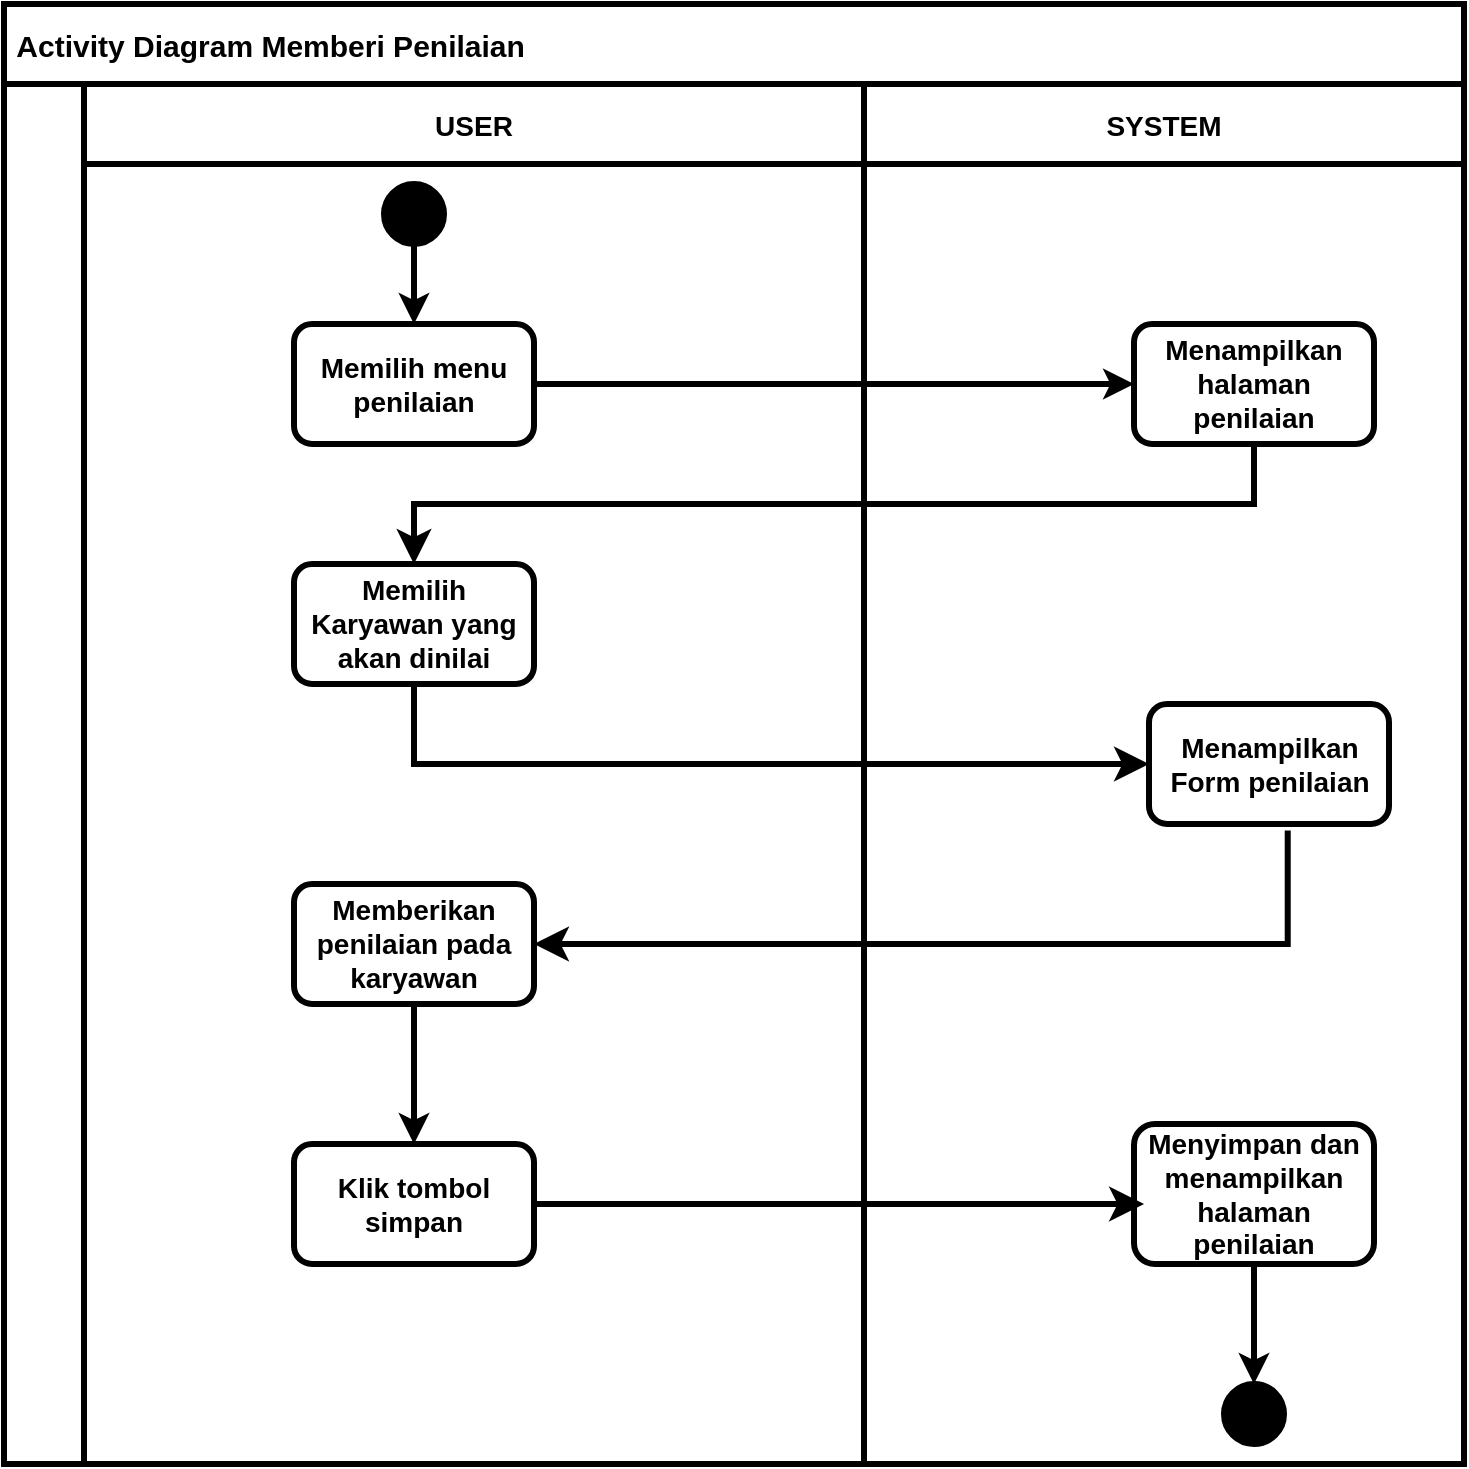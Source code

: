 <mxfile>
    <diagram id="itAG1Y05hm7rGV_oN2Ot" name="Page-1">
        <mxGraphModel dx="2101" dy="1981" grid="1" gridSize="10" guides="1" tooltips="1" connect="1" arrows="1" fold="1" page="1" pageScale="1" pageWidth="850" pageHeight="1100" math="0" shadow="0">
            <root>
                <mxCell id="0"/>
                <mxCell id="1" parent="0"/>
                <mxCell id="2" value=" Activity Diagram Memberi Penilaian" style="shape=table;childLayout=tableLayout;startSize=40;collapsible=0;recursiveResize=0;expand=0;align=left;fillColor=none;fontStyle=1;strokeWidth=3;fontSize=15;" parent="1" vertex="1">
                    <mxGeometry x="-840" y="-1080" width="730.0" height="730.0" as="geometry"/>
                </mxCell>
                <mxCell id="3" value="" style="shape=tableRow;horizontal=0;swimlaneHead=0;swimlaneBody=0;top=0;left=0;strokeColor=inherit;bottom=0;right=0;dropTarget=0;fontStyle=1;fillColor=none;points=[[0,0.5],[1,0.5]];portConstraint=eastwest;startSize=40;collapsible=0;recursiveResize=0;expand=0;strokeWidth=3;fontSize=14;" parent="2" vertex="1">
                    <mxGeometry y="40" width="730.0" height="690" as="geometry"/>
                </mxCell>
                <mxCell id="4" value="USER" style="swimlane;swimlaneHead=0;swimlaneBody=0;fontStyle=1;strokeColor=inherit;connectable=0;fillColor=none;startSize=40;collapsible=0;recursiveResize=0;expand=0;strokeWidth=3;fontSize=14;" parent="3" vertex="1">
                    <mxGeometry x="40" width="390" height="690" as="geometry">
                        <mxRectangle width="390" height="690" as="alternateBounds"/>
                    </mxGeometry>
                </mxCell>
                <mxCell id="6" value="&lt;span&gt;Memilih menu penilaian&lt;/span&gt;" style="rounded=1;whiteSpace=wrap;html=1;fillColor=none;strokeWidth=3;fontSize=14;fontStyle=1" parent="4" vertex="1">
                    <mxGeometry x="105" y="120" width="120" height="60" as="geometry"/>
                </mxCell>
                <mxCell id="7" value="" style="ellipse;whiteSpace=wrap;html=1;aspect=fixed;strokeColor=#000000;fillColor=#000000;strokeWidth=3;fontSize=14;fontStyle=1" parent="4" vertex="1">
                    <mxGeometry x="150" y="50" width="30" height="30" as="geometry"/>
                </mxCell>
                <mxCell id="9" value="&lt;span&gt;Memilih Karyawan yang akan dinilai&lt;/span&gt;" style="rounded=1;whiteSpace=wrap;html=1;fillColor=none;strokeWidth=3;fontSize=14;fontStyle=1" parent="4" vertex="1">
                    <mxGeometry x="105" y="240" width="120" height="60" as="geometry"/>
                </mxCell>
                <mxCell id="19" value="&lt;span&gt;Memberikan penilaian pada karyawan&lt;/span&gt;" style="rounded=1;whiteSpace=wrap;html=1;fillColor=none;strokeWidth=3;fontSize=14;fontStyle=1" parent="4" vertex="1">
                    <mxGeometry x="105" y="400" width="120" height="60" as="geometry"/>
                </mxCell>
                <mxCell id="20" value="&lt;span&gt;Klik tombol simpan&lt;/span&gt;" style="rounded=1;whiteSpace=wrap;html=1;fillColor=none;strokeWidth=3;fontSize=14;fontStyle=1" parent="4" vertex="1">
                    <mxGeometry x="105" y="530" width="120" height="60" as="geometry"/>
                </mxCell>
                <mxCell id="23" value="" style="endArrow=classic;html=1;entryX=0.5;entryY=0;entryDx=0;entryDy=0;exitX=0.5;exitY=1;exitDx=0;exitDy=0;strokeWidth=3;fontSize=14;fontStyle=1" parent="4" source="7" target="6" edge="1">
                    <mxGeometry width="50" height="50" relative="1" as="geometry">
                        <mxPoint x="360" y="260" as="sourcePoint"/>
                        <mxPoint x="410" y="210" as="targetPoint"/>
                    </mxGeometry>
                </mxCell>
                <mxCell id="28" value="" style="endArrow=classic;html=1;entryX=0.5;entryY=0;entryDx=0;entryDy=0;exitX=0.5;exitY=1;exitDx=0;exitDy=0;strokeWidth=3;fontSize=14;fontStyle=1" parent="4" source="19" target="20" edge="1">
                    <mxGeometry width="50" height="50" relative="1" as="geometry">
                        <mxPoint x="360" y="420" as="sourcePoint"/>
                        <mxPoint x="410" y="370" as="targetPoint"/>
                    </mxGeometry>
                </mxCell>
                <mxCell id="5" value="SYSTEM" style="swimlane;swimlaneHead=0;swimlaneBody=0;fontStyle=1;strokeColor=inherit;connectable=0;fillColor=none;startSize=40;collapsible=0;recursiveResize=0;expand=0;strokeWidth=3;fontSize=14;" parent="3" vertex="1">
                    <mxGeometry x="430" width="300" height="690" as="geometry">
                        <mxRectangle width="300" height="690" as="alternateBounds"/>
                    </mxGeometry>
                </mxCell>
                <mxCell id="8" value="&lt;span&gt;Menampilkan halaman penilaian&lt;/span&gt;" style="rounded=1;whiteSpace=wrap;html=1;fillColor=none;strokeWidth=3;fontSize=14;fontStyle=1" parent="5" vertex="1">
                    <mxGeometry x="135" y="120" width="120" height="60" as="geometry"/>
                </mxCell>
                <mxCell id="18" value="&lt;span&gt;Menampilkan Form penilaian&lt;/span&gt;" style="rounded=1;whiteSpace=wrap;html=1;fillColor=none;strokeWidth=3;fontSize=14;fontStyle=1" parent="5" vertex="1">
                    <mxGeometry x="142.5" y="310" width="120" height="60" as="geometry"/>
                </mxCell>
                <mxCell id="21" value="&lt;span&gt;Menyimpan dan menampilkan halaman penilaian&lt;/span&gt;" style="rounded=1;whiteSpace=wrap;html=1;fillColor=none;strokeWidth=3;fontSize=14;fontStyle=1" parent="5" vertex="1">
                    <mxGeometry x="135" y="520" width="120" height="70" as="geometry"/>
                </mxCell>
                <mxCell id="22" value="" style="ellipse;whiteSpace=wrap;html=1;aspect=fixed;strokeColor=#000000;fillColor=#000000;strokeWidth=3;fontSize=14;fontStyle=1" parent="5" vertex="1">
                    <mxGeometry x="180" y="650" width="30" height="30" as="geometry"/>
                </mxCell>
                <mxCell id="30" value="" style="endArrow=classic;html=1;exitX=0.5;exitY=1;exitDx=0;exitDy=0;entryX=0.5;entryY=0;entryDx=0;entryDy=0;strokeWidth=3;fontSize=14;fontStyle=1" parent="5" source="21" target="22" edge="1">
                    <mxGeometry width="50" height="50" relative="1" as="geometry">
                        <mxPoint x="185" y="640" as="sourcePoint"/>
                        <mxPoint x="235" y="590" as="targetPoint"/>
                    </mxGeometry>
                </mxCell>
                <mxCell id="24" value="" style="endArrow=classic;html=1;entryX=0;entryY=0.5;entryDx=0;entryDy=0;exitX=1;exitY=0.5;exitDx=0;exitDy=0;strokeWidth=3;fontSize=14;fontStyle=1" parent="3" source="6" target="8" edge="1">
                    <mxGeometry width="50" height="50" relative="1" as="geometry">
                        <mxPoint x="215" y="90" as="sourcePoint"/>
                        <mxPoint x="215" y="130" as="targetPoint"/>
                    </mxGeometry>
                </mxCell>
                <mxCell id="32" value="" style="edgeStyle=elbowEdgeStyle;elbow=vertical;endArrow=classic;html=1;curved=0;rounded=0;endSize=8;startSize=8;exitX=0.5;exitY=1;exitDx=0;exitDy=0;strokeWidth=3;fontSize=14;fontStyle=1" edge="1" parent="3" source="8" target="9">
                    <mxGeometry width="50" height="50" relative="1" as="geometry">
                        <mxPoint x="600" y="420" as="sourcePoint"/>
                        <mxPoint x="650" y="370" as="targetPoint"/>
                    </mxGeometry>
                </mxCell>
                <mxCell id="33" value="" style="edgeStyle=elbowEdgeStyle;elbow=vertical;endArrow=classic;html=1;curved=0;rounded=0;endSize=8;startSize=8;exitX=0.578;exitY=1.055;exitDx=0;exitDy=0;entryX=1;entryY=0.5;entryDx=0;entryDy=0;exitPerimeter=0;strokeWidth=3;fontSize=14;fontStyle=1" edge="1" parent="3" source="18" target="19">
                    <mxGeometry width="50" height="50" relative="1" as="geometry">
                        <mxPoint x="665" y="360" as="sourcePoint"/>
                        <mxPoint x="330" y="430" as="targetPoint"/>
                        <Array as="points">
                            <mxPoint x="505" y="430"/>
                        </Array>
                    </mxGeometry>
                </mxCell>
                <mxCell id="35" value="" style="edgeStyle=elbowEdgeStyle;elbow=vertical;endArrow=classic;html=1;curved=0;rounded=0;endSize=8;startSize=8;exitX=0.5;exitY=1;exitDx=0;exitDy=0;entryX=0;entryY=0.5;entryDx=0;entryDy=0;strokeWidth=3;fontSize=14;fontStyle=1" edge="1" parent="3" source="9" target="18">
                    <mxGeometry width="50" height="50" relative="1" as="geometry">
                        <mxPoint x="635" y="190" as="sourcePoint"/>
                        <mxPoint x="500" y="360" as="targetPoint"/>
                        <Array as="points">
                            <mxPoint x="380" y="340"/>
                        </Array>
                    </mxGeometry>
                </mxCell>
                <mxCell id="34" value="" style="edgeStyle=elbowEdgeStyle;elbow=vertical;endArrow=classic;html=1;curved=0;rounded=0;endSize=8;startSize=8;exitX=1;exitY=0.5;exitDx=0;exitDy=0;strokeWidth=3;fontSize=14;entryX=0.042;entryY=0.571;entryDx=0;entryDy=0;entryPerimeter=0;fontStyle=1" edge="1" parent="3" source="20" target="21">
                    <mxGeometry width="50" height="50" relative="1" as="geometry">
                        <mxPoint x="280.0" y="552.5" as="sourcePoint"/>
                        <mxPoint x="560" y="560" as="targetPoint"/>
                        <Array as="points">
                            <mxPoint x="440" y="560"/>
                        </Array>
                    </mxGeometry>
                </mxCell>
            </root>
        </mxGraphModel>
    </diagram>
</mxfile>